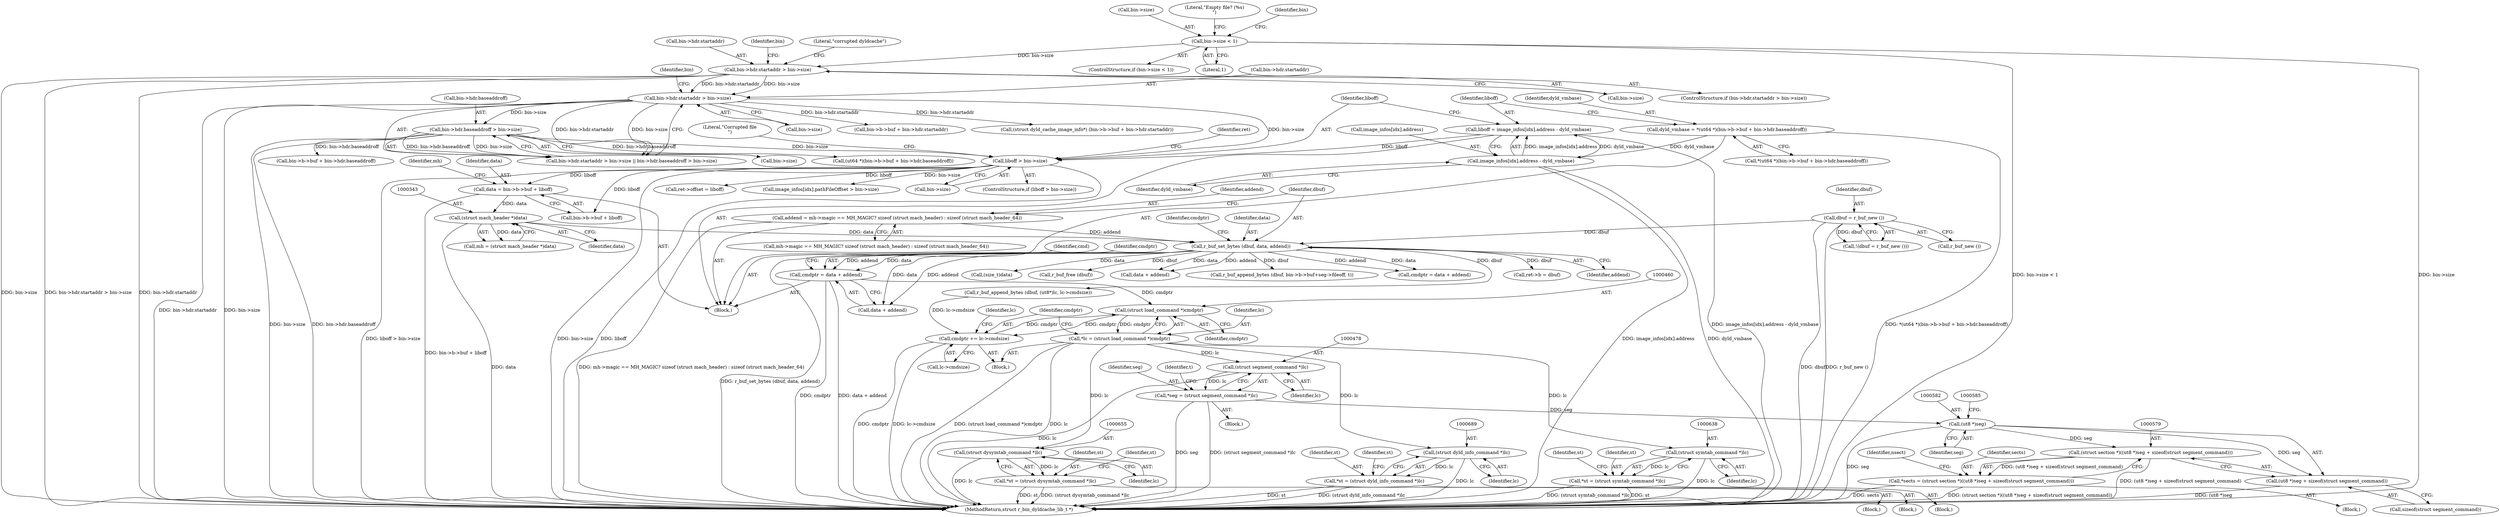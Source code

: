 digraph "0_radare2_4e98402f09a0ef0bb8559a33a4c1988c54938eaf@pointer" {
"1000437" [label="(Call,cmdptr = data + addend)"];
"1000397" [label="(Call,r_buf_set_bytes (dbuf, data, addend))"];
"1000375" [label="(Call,dbuf = r_buf_new ())"];
"1000342" [label="(Call,(struct mach_header *)data)"];
"1000331" [label="(Call,data = bin->b->buf + liboff)"];
"1000282" [label="(Call,liboff > bin->size)"];
"1000272" [label="(Call,liboff = image_infos[idx].address - dyld_vmbase)"];
"1000274" [label="(Call,image_infos[idx].address - dyld_vmbase)"];
"1000256" [label="(Call,dyld_vmbase = *(ut64 *)(bin->b->buf + bin->hdr.baseaddroff))"];
"1000216" [label="(Call,bin->hdr.startaddr > bin->size)"];
"1000198" [label="(Call,bin->hdr.startaddr > bin->size)"];
"1000146" [label="(Call,bin->size < 1)"];
"1000225" [label="(Call,bin->hdr.baseaddroff > bin->size)"];
"1000385" [label="(Call,addend = mh->magic == MH_MAGIC? sizeof (struct mach_header) : sizeof (struct mach_header_64))"];
"1000459" [label="(Call,(struct load_command *)cmdptr)"];
"1000457" [label="(Call,*lc = (struct load_command *)cmdptr)"];
"1000477" [label="(Call,(struct segment_command *)lc)"];
"1000475" [label="(Call,*seg = (struct segment_command *)lc)"];
"1000581" [label="(Call,(ut8 *)seg)"];
"1000578" [label="(Call,(struct section *)((ut8 *)seg + sizeof(struct segment_command)))"];
"1000576" [label="(Call,*sects = (struct section *)((ut8 *)seg + sizeof(struct segment_command)))"];
"1000580" [label="(Call,(ut8 *)seg + sizeof(struct segment_command))"];
"1000637" [label="(Call,(struct symtab_command *)lc)"];
"1000635" [label="(Call,*st = (struct symtab_command *)lc)"];
"1000654" [label="(Call,(struct dysymtab_command *)lc)"];
"1000652" [label="(Call,*st = (struct dysymtab_command *)lc)"];
"1000688" [label="(Call,(struct dyld_info_command *)lc)"];
"1000686" [label="(Call,*st = (struct dyld_info_command *)lc)"];
"1000462" [label="(Call,cmdptr += lc->cmdsize)"];
"1000439" [label="(Call,data + addend)"];
"1000342" [label="(Call,(struct mach_header *)data)"];
"1000113" [label="(Block,)"];
"1000693" [label="(Identifier,st)"];
"1000282" [label="(Call,liboff > bin->size)"];
"1000333" [label="(Call,bin->b->buf + liboff)"];
"1000635" [label="(Call,*st = (struct symtab_command *)lc)"];
"1000294" [label="(Call,ret->offset = liboff)"];
"1000402" [label="(Identifier,cmdptr)"];
"1000197" [label="(ControlStructure,if (bin->hdr.startaddr > bin->size))"];
"1000399" [label="(Identifier,data)"];
"1000216" [label="(Call,bin->hdr.startaddr > bin->size)"];
"1000458" [label="(Identifier,lc)"];
"1000257" [label="(Identifier,dyld_vmbase)"];
"1000222" [label="(Call,bin->size)"];
"1000477" [label="(Call,(struct segment_command *)lc)"];
"1000581" [label="(Call,(ut8 *)seg)"];
"1000300" [label="(Call,image_infos[idx].pathFileOffset > bin->size)"];
"1000457" [label="(Call,*lc = (struct load_command *)cmdptr)"];
"1000584" [label="(Call,sizeof(struct segment_command))"];
"1000217" [label="(Call,bin->hdr.startaddr)"];
"1000475" [label="(Call,*seg = (struct segment_command *)lc)"];
"1000476" [label="(Identifier,seg)"];
"1000463" [label="(Identifier,cmdptr)"];
"1000589" [label="(Identifier,nsect)"];
"1000650" [label="(Block,)"];
"1000462" [label="(Call,cmdptr += lc->cmdsize)"];
"1000199" [label="(Call,bin->hdr.startaddr)"];
"1000687" [label="(Identifier,st)"];
"1000654" [label="(Call,(struct dysymtab_command *)lc)"];
"1000340" [label="(Call,mh = (struct mach_header *)data)"];
"1000438" [label="(Identifier,cmdptr)"];
"1000656" [label="(Identifier,lc)"];
"1000633" [label="(Block,)"];
"1000577" [label="(Identifier,sects)"];
"1000261" [label="(Call,bin->b->buf + bin->hdr.baseaddroff)"];
"1000275" [label="(Call,image_infos[idx].address)"];
"1000479" [label="(Identifier,lc)"];
"1000424" [label="(Call,r_buf_append_bytes (dbuf, (ut8*)lc, lc->cmdsize))"];
"1000652" [label="(Call,*st = (struct dysymtab_command *)lc)"];
"1000576" [label="(Call,*sects = (struct section *)((ut8 *)seg + sizeof(struct segment_command)))"];
"1000712" [label="(Call,ret->b = dbuf)"];
"1000653" [label="(Identifier,st)"];
"1000400" [label="(Identifier,addend)"];
"1000280" [label="(Identifier,dyld_vmbase)"];
"1000231" [label="(Call,bin->size)"];
"1000375" [label="(Call,dbuf = r_buf_new ())"];
"1000642" [label="(Identifier,st)"];
"1000580" [label="(Call,(ut8 *)seg + sizeof(struct segment_command))"];
"1000684" [label="(Block,)"];
"1000377" [label="(Call,r_buf_new ())"];
"1000376" [label="(Identifier,dbuf)"];
"1000150" [label="(Literal,1)"];
"1000459" [label="(Call,(struct load_command *)cmdptr)"];
"1000341" [label="(Identifier,mh)"];
"1000146" [label="(Call,bin->size < 1)"];
"1000469" [label="(Identifier,lc)"];
"1000578" [label="(Call,(struct section *)((ut8 *)seg + sizeof(struct segment_command)))"];
"1000461" [label="(Identifier,cmdptr)"];
"1000455" [label="(Block,)"];
"1000258" [label="(Call,*(ut64 *)(bin->b->buf + bin->hdr.baseaddroff))"];
"1000387" [label="(Call,mh->magic == MH_MAGIC? sizeof (struct mach_header) : sizeof (struct mach_header_64))"];
"1000659" [label="(Identifier,st)"];
"1000332" [label="(Identifier,data)"];
"1000398" [label="(Identifier,dbuf)"];
"1000344" [label="(Identifier,data)"];
"1000147" [label="(Call,bin->size)"];
"1000331" [label="(Call,data = bin->b->buf + liboff)"];
"1000281" [label="(ControlStructure,if (liboff > bin->size))"];
"1000225" [label="(Call,bin->hdr.baseaddroff > bin->size)"];
"1000464" [label="(Call,lc->cmdsize)"];
"1000289" [label="(Literal,\"Corrupted file\n\")"];
"1000215" [label="(Call,bin->hdr.startaddr > bin->size || bin->hdr.baseaddroff > bin->size)"];
"1000256" [label="(Call,dyld_vmbase = *(ut64 *)(bin->b->buf + bin->hdr.baseaddroff))"];
"1000473" [label="(Block,)"];
"1000482" [label="(Identifier,t)"];
"1000583" [label="(Identifier,seg)"];
"1000219" [label="(Identifier,bin)"];
"1000296" [label="(Identifier,ret)"];
"1000401" [label="(Call,cmdptr = data + addend)"];
"1000444" [label="(Identifier,cmd)"];
"1000541" [label="(Call,(size_t)data)"];
"1000511" [label="(Call,r_buf_free (dbuf))"];
"1000259" [label="(Call,(ut64 *)(bin->b->buf + bin->hdr.baseaddroff))"];
"1000274" [label="(Call,image_infos[idx].address - dyld_vmbase)"];
"1000209" [label="(Literal,\"corrupted dyldcache\")"];
"1000735" [label="(MethodReturn,struct r_bin_dyldcache_lib_t *)"];
"1000690" [label="(Identifier,lc)"];
"1000284" [label="(Call,bin->size)"];
"1000385" [label="(Call,addend = mh->magic == MH_MAGIC? sizeof (struct mach_header) : sizeof (struct mach_header_64))"];
"1000273" [label="(Identifier,liboff)"];
"1000283" [label="(Identifier,liboff)"];
"1000153" [label="(Literal,\"Empty file? (%s)\n\")"];
"1000403" [label="(Call,data + addend)"];
"1000639" [label="(Identifier,lc)"];
"1000515" [label="(Call,r_buf_append_bytes (dbuf, bin->b->buf+seg->fileoff, t))"];
"1000637" [label="(Call,(struct symtab_command *)lc)"];
"1000374" [label="(Call,!(dbuf = r_buf_new ()))"];
"1000228" [label="(Identifier,bin)"];
"1000437" [label="(Call,cmdptr = data + addend)"];
"1000204" [label="(Call,bin->size)"];
"1000272" [label="(Call,liboff = image_infos[idx].address - dyld_vmbase)"];
"1000145" [label="(ControlStructure,if (bin->size < 1))"];
"1000574" [label="(Block,)"];
"1000686" [label="(Call,*st = (struct dyld_info_command *)lc)"];
"1000397" [label="(Call,r_buf_set_bytes (dbuf, data, addend))"];
"1000245" [label="(Call,bin->b->buf + bin->hdr.startaddr)"];
"1000636" [label="(Identifier,st)"];
"1000243" [label="(Call,(struct dyld_cache_image_info*) (bin->b->buf + bin->hdr.startaddr))"];
"1000168" [label="(Identifier,bin)"];
"1000198" [label="(Call,bin->hdr.startaddr > bin->size)"];
"1000226" [label="(Call,bin->hdr.baseaddroff)"];
"1000688" [label="(Call,(struct dyld_info_command *)lc)"];
"1000386" [label="(Identifier,addend)"];
"1000437" -> "1000113"  [label="AST: "];
"1000437" -> "1000439"  [label="CFG: "];
"1000438" -> "1000437"  [label="AST: "];
"1000439" -> "1000437"  [label="AST: "];
"1000444" -> "1000437"  [label="CFG: "];
"1000437" -> "1000735"  [label="DDG: cmdptr"];
"1000437" -> "1000735"  [label="DDG: data + addend"];
"1000397" -> "1000437"  [label="DDG: data"];
"1000397" -> "1000437"  [label="DDG: addend"];
"1000437" -> "1000459"  [label="DDG: cmdptr"];
"1000397" -> "1000113"  [label="AST: "];
"1000397" -> "1000400"  [label="CFG: "];
"1000398" -> "1000397"  [label="AST: "];
"1000399" -> "1000397"  [label="AST: "];
"1000400" -> "1000397"  [label="AST: "];
"1000402" -> "1000397"  [label="CFG: "];
"1000397" -> "1000735"  [label="DDG: r_buf_set_bytes (dbuf, data, addend)"];
"1000375" -> "1000397"  [label="DDG: dbuf"];
"1000342" -> "1000397"  [label="DDG: data"];
"1000385" -> "1000397"  [label="DDG: addend"];
"1000397" -> "1000401"  [label="DDG: data"];
"1000397" -> "1000401"  [label="DDG: addend"];
"1000397" -> "1000403"  [label="DDG: data"];
"1000397" -> "1000403"  [label="DDG: addend"];
"1000397" -> "1000424"  [label="DDG: dbuf"];
"1000397" -> "1000439"  [label="DDG: data"];
"1000397" -> "1000439"  [label="DDG: addend"];
"1000397" -> "1000511"  [label="DDG: dbuf"];
"1000397" -> "1000515"  [label="DDG: dbuf"];
"1000397" -> "1000541"  [label="DDG: data"];
"1000397" -> "1000712"  [label="DDG: dbuf"];
"1000375" -> "1000374"  [label="AST: "];
"1000375" -> "1000377"  [label="CFG: "];
"1000376" -> "1000375"  [label="AST: "];
"1000377" -> "1000375"  [label="AST: "];
"1000374" -> "1000375"  [label="CFG: "];
"1000375" -> "1000735"  [label="DDG: dbuf"];
"1000375" -> "1000735"  [label="DDG: r_buf_new ()"];
"1000375" -> "1000374"  [label="DDG: dbuf"];
"1000342" -> "1000340"  [label="AST: "];
"1000342" -> "1000344"  [label="CFG: "];
"1000343" -> "1000342"  [label="AST: "];
"1000344" -> "1000342"  [label="AST: "];
"1000340" -> "1000342"  [label="CFG: "];
"1000342" -> "1000735"  [label="DDG: data"];
"1000342" -> "1000340"  [label="DDG: data"];
"1000331" -> "1000342"  [label="DDG: data"];
"1000331" -> "1000113"  [label="AST: "];
"1000331" -> "1000333"  [label="CFG: "];
"1000332" -> "1000331"  [label="AST: "];
"1000333" -> "1000331"  [label="AST: "];
"1000341" -> "1000331"  [label="CFG: "];
"1000331" -> "1000735"  [label="DDG: bin->b->buf + liboff"];
"1000282" -> "1000331"  [label="DDG: liboff"];
"1000282" -> "1000281"  [label="AST: "];
"1000282" -> "1000284"  [label="CFG: "];
"1000283" -> "1000282"  [label="AST: "];
"1000284" -> "1000282"  [label="AST: "];
"1000289" -> "1000282"  [label="CFG: "];
"1000296" -> "1000282"  [label="CFG: "];
"1000282" -> "1000735"  [label="DDG: liboff > bin->size"];
"1000282" -> "1000735"  [label="DDG: bin->size"];
"1000282" -> "1000735"  [label="DDG: liboff"];
"1000272" -> "1000282"  [label="DDG: liboff"];
"1000216" -> "1000282"  [label="DDG: bin->size"];
"1000225" -> "1000282"  [label="DDG: bin->size"];
"1000282" -> "1000294"  [label="DDG: liboff"];
"1000282" -> "1000300"  [label="DDG: bin->size"];
"1000282" -> "1000333"  [label="DDG: liboff"];
"1000272" -> "1000113"  [label="AST: "];
"1000272" -> "1000274"  [label="CFG: "];
"1000273" -> "1000272"  [label="AST: "];
"1000274" -> "1000272"  [label="AST: "];
"1000283" -> "1000272"  [label="CFG: "];
"1000272" -> "1000735"  [label="DDG: image_infos[idx].address - dyld_vmbase"];
"1000274" -> "1000272"  [label="DDG: image_infos[idx].address"];
"1000274" -> "1000272"  [label="DDG: dyld_vmbase"];
"1000274" -> "1000280"  [label="CFG: "];
"1000275" -> "1000274"  [label="AST: "];
"1000280" -> "1000274"  [label="AST: "];
"1000274" -> "1000735"  [label="DDG: image_infos[idx].address"];
"1000274" -> "1000735"  [label="DDG: dyld_vmbase"];
"1000256" -> "1000274"  [label="DDG: dyld_vmbase"];
"1000256" -> "1000113"  [label="AST: "];
"1000256" -> "1000258"  [label="CFG: "];
"1000257" -> "1000256"  [label="AST: "];
"1000258" -> "1000256"  [label="AST: "];
"1000273" -> "1000256"  [label="CFG: "];
"1000256" -> "1000735"  [label="DDG: *(ut64 *)(bin->b->buf + bin->hdr.baseaddroff)"];
"1000216" -> "1000215"  [label="AST: "];
"1000216" -> "1000222"  [label="CFG: "];
"1000217" -> "1000216"  [label="AST: "];
"1000222" -> "1000216"  [label="AST: "];
"1000228" -> "1000216"  [label="CFG: "];
"1000215" -> "1000216"  [label="CFG: "];
"1000216" -> "1000735"  [label="DDG: bin->hdr.startaddr"];
"1000216" -> "1000735"  [label="DDG: bin->size"];
"1000216" -> "1000215"  [label="DDG: bin->hdr.startaddr"];
"1000216" -> "1000215"  [label="DDG: bin->size"];
"1000198" -> "1000216"  [label="DDG: bin->hdr.startaddr"];
"1000198" -> "1000216"  [label="DDG: bin->size"];
"1000216" -> "1000225"  [label="DDG: bin->size"];
"1000216" -> "1000243"  [label="DDG: bin->hdr.startaddr"];
"1000216" -> "1000245"  [label="DDG: bin->hdr.startaddr"];
"1000198" -> "1000197"  [label="AST: "];
"1000198" -> "1000204"  [label="CFG: "];
"1000199" -> "1000198"  [label="AST: "];
"1000204" -> "1000198"  [label="AST: "];
"1000209" -> "1000198"  [label="CFG: "];
"1000219" -> "1000198"  [label="CFG: "];
"1000198" -> "1000735"  [label="DDG: bin->hdr.startaddr"];
"1000198" -> "1000735"  [label="DDG: bin->size"];
"1000198" -> "1000735"  [label="DDG: bin->hdr.startaddr > bin->size"];
"1000146" -> "1000198"  [label="DDG: bin->size"];
"1000146" -> "1000145"  [label="AST: "];
"1000146" -> "1000150"  [label="CFG: "];
"1000147" -> "1000146"  [label="AST: "];
"1000150" -> "1000146"  [label="AST: "];
"1000153" -> "1000146"  [label="CFG: "];
"1000168" -> "1000146"  [label="CFG: "];
"1000146" -> "1000735"  [label="DDG: bin->size < 1"];
"1000146" -> "1000735"  [label="DDG: bin->size"];
"1000225" -> "1000215"  [label="AST: "];
"1000225" -> "1000231"  [label="CFG: "];
"1000226" -> "1000225"  [label="AST: "];
"1000231" -> "1000225"  [label="AST: "];
"1000215" -> "1000225"  [label="CFG: "];
"1000225" -> "1000735"  [label="DDG: bin->hdr.baseaddroff"];
"1000225" -> "1000735"  [label="DDG: bin->size"];
"1000225" -> "1000215"  [label="DDG: bin->hdr.baseaddroff"];
"1000225" -> "1000215"  [label="DDG: bin->size"];
"1000225" -> "1000259"  [label="DDG: bin->hdr.baseaddroff"];
"1000225" -> "1000261"  [label="DDG: bin->hdr.baseaddroff"];
"1000385" -> "1000113"  [label="AST: "];
"1000385" -> "1000387"  [label="CFG: "];
"1000386" -> "1000385"  [label="AST: "];
"1000387" -> "1000385"  [label="AST: "];
"1000398" -> "1000385"  [label="CFG: "];
"1000385" -> "1000735"  [label="DDG: mh->magic == MH_MAGIC? sizeof (struct mach_header) : sizeof (struct mach_header_64)"];
"1000459" -> "1000457"  [label="AST: "];
"1000459" -> "1000461"  [label="CFG: "];
"1000460" -> "1000459"  [label="AST: "];
"1000461" -> "1000459"  [label="AST: "];
"1000457" -> "1000459"  [label="CFG: "];
"1000459" -> "1000457"  [label="DDG: cmdptr"];
"1000462" -> "1000459"  [label="DDG: cmdptr"];
"1000459" -> "1000462"  [label="DDG: cmdptr"];
"1000457" -> "1000455"  [label="AST: "];
"1000458" -> "1000457"  [label="AST: "];
"1000463" -> "1000457"  [label="CFG: "];
"1000457" -> "1000735"  [label="DDG: (struct load_command *)cmdptr"];
"1000457" -> "1000735"  [label="DDG: lc"];
"1000457" -> "1000477"  [label="DDG: lc"];
"1000457" -> "1000637"  [label="DDG: lc"];
"1000457" -> "1000654"  [label="DDG: lc"];
"1000457" -> "1000688"  [label="DDG: lc"];
"1000477" -> "1000475"  [label="AST: "];
"1000477" -> "1000479"  [label="CFG: "];
"1000478" -> "1000477"  [label="AST: "];
"1000479" -> "1000477"  [label="AST: "];
"1000475" -> "1000477"  [label="CFG: "];
"1000477" -> "1000735"  [label="DDG: lc"];
"1000477" -> "1000475"  [label="DDG: lc"];
"1000475" -> "1000473"  [label="AST: "];
"1000476" -> "1000475"  [label="AST: "];
"1000482" -> "1000475"  [label="CFG: "];
"1000475" -> "1000735"  [label="DDG: seg"];
"1000475" -> "1000735"  [label="DDG: (struct segment_command *)lc"];
"1000475" -> "1000581"  [label="DDG: seg"];
"1000581" -> "1000580"  [label="AST: "];
"1000581" -> "1000583"  [label="CFG: "];
"1000582" -> "1000581"  [label="AST: "];
"1000583" -> "1000581"  [label="AST: "];
"1000585" -> "1000581"  [label="CFG: "];
"1000581" -> "1000735"  [label="DDG: seg"];
"1000581" -> "1000578"  [label="DDG: seg"];
"1000581" -> "1000580"  [label="DDG: seg"];
"1000578" -> "1000576"  [label="AST: "];
"1000578" -> "1000580"  [label="CFG: "];
"1000579" -> "1000578"  [label="AST: "];
"1000580" -> "1000578"  [label="AST: "];
"1000576" -> "1000578"  [label="CFG: "];
"1000578" -> "1000735"  [label="DDG: (ut8 *)seg + sizeof(struct segment_command)"];
"1000578" -> "1000576"  [label="DDG: (ut8 *)seg + sizeof(struct segment_command)"];
"1000576" -> "1000574"  [label="AST: "];
"1000577" -> "1000576"  [label="AST: "];
"1000589" -> "1000576"  [label="CFG: "];
"1000576" -> "1000735"  [label="DDG: sects"];
"1000576" -> "1000735"  [label="DDG: (struct section *)((ut8 *)seg + sizeof(struct segment_command))"];
"1000580" -> "1000584"  [label="CFG: "];
"1000584" -> "1000580"  [label="AST: "];
"1000580" -> "1000735"  [label="DDG: (ut8 *)seg"];
"1000637" -> "1000635"  [label="AST: "];
"1000637" -> "1000639"  [label="CFG: "];
"1000638" -> "1000637"  [label="AST: "];
"1000639" -> "1000637"  [label="AST: "];
"1000635" -> "1000637"  [label="CFG: "];
"1000637" -> "1000735"  [label="DDG: lc"];
"1000637" -> "1000635"  [label="DDG: lc"];
"1000635" -> "1000633"  [label="AST: "];
"1000636" -> "1000635"  [label="AST: "];
"1000642" -> "1000635"  [label="CFG: "];
"1000635" -> "1000735"  [label="DDG: (struct symtab_command *)lc"];
"1000635" -> "1000735"  [label="DDG: st"];
"1000654" -> "1000652"  [label="AST: "];
"1000654" -> "1000656"  [label="CFG: "];
"1000655" -> "1000654"  [label="AST: "];
"1000656" -> "1000654"  [label="AST: "];
"1000652" -> "1000654"  [label="CFG: "];
"1000654" -> "1000735"  [label="DDG: lc"];
"1000654" -> "1000652"  [label="DDG: lc"];
"1000652" -> "1000650"  [label="AST: "];
"1000653" -> "1000652"  [label="AST: "];
"1000659" -> "1000652"  [label="CFG: "];
"1000652" -> "1000735"  [label="DDG: st"];
"1000652" -> "1000735"  [label="DDG: (struct dysymtab_command *)lc"];
"1000688" -> "1000686"  [label="AST: "];
"1000688" -> "1000690"  [label="CFG: "];
"1000689" -> "1000688"  [label="AST: "];
"1000690" -> "1000688"  [label="AST: "];
"1000686" -> "1000688"  [label="CFG: "];
"1000688" -> "1000735"  [label="DDG: lc"];
"1000688" -> "1000686"  [label="DDG: lc"];
"1000686" -> "1000684"  [label="AST: "];
"1000687" -> "1000686"  [label="AST: "];
"1000693" -> "1000686"  [label="CFG: "];
"1000686" -> "1000735"  [label="DDG: st"];
"1000686" -> "1000735"  [label="DDG: (struct dyld_info_command *)lc"];
"1000462" -> "1000455"  [label="AST: "];
"1000462" -> "1000464"  [label="CFG: "];
"1000463" -> "1000462"  [label="AST: "];
"1000464" -> "1000462"  [label="AST: "];
"1000469" -> "1000462"  [label="CFG: "];
"1000462" -> "1000735"  [label="DDG: cmdptr"];
"1000462" -> "1000735"  [label="DDG: lc->cmdsize"];
"1000424" -> "1000462"  [label="DDG: lc->cmdsize"];
}
